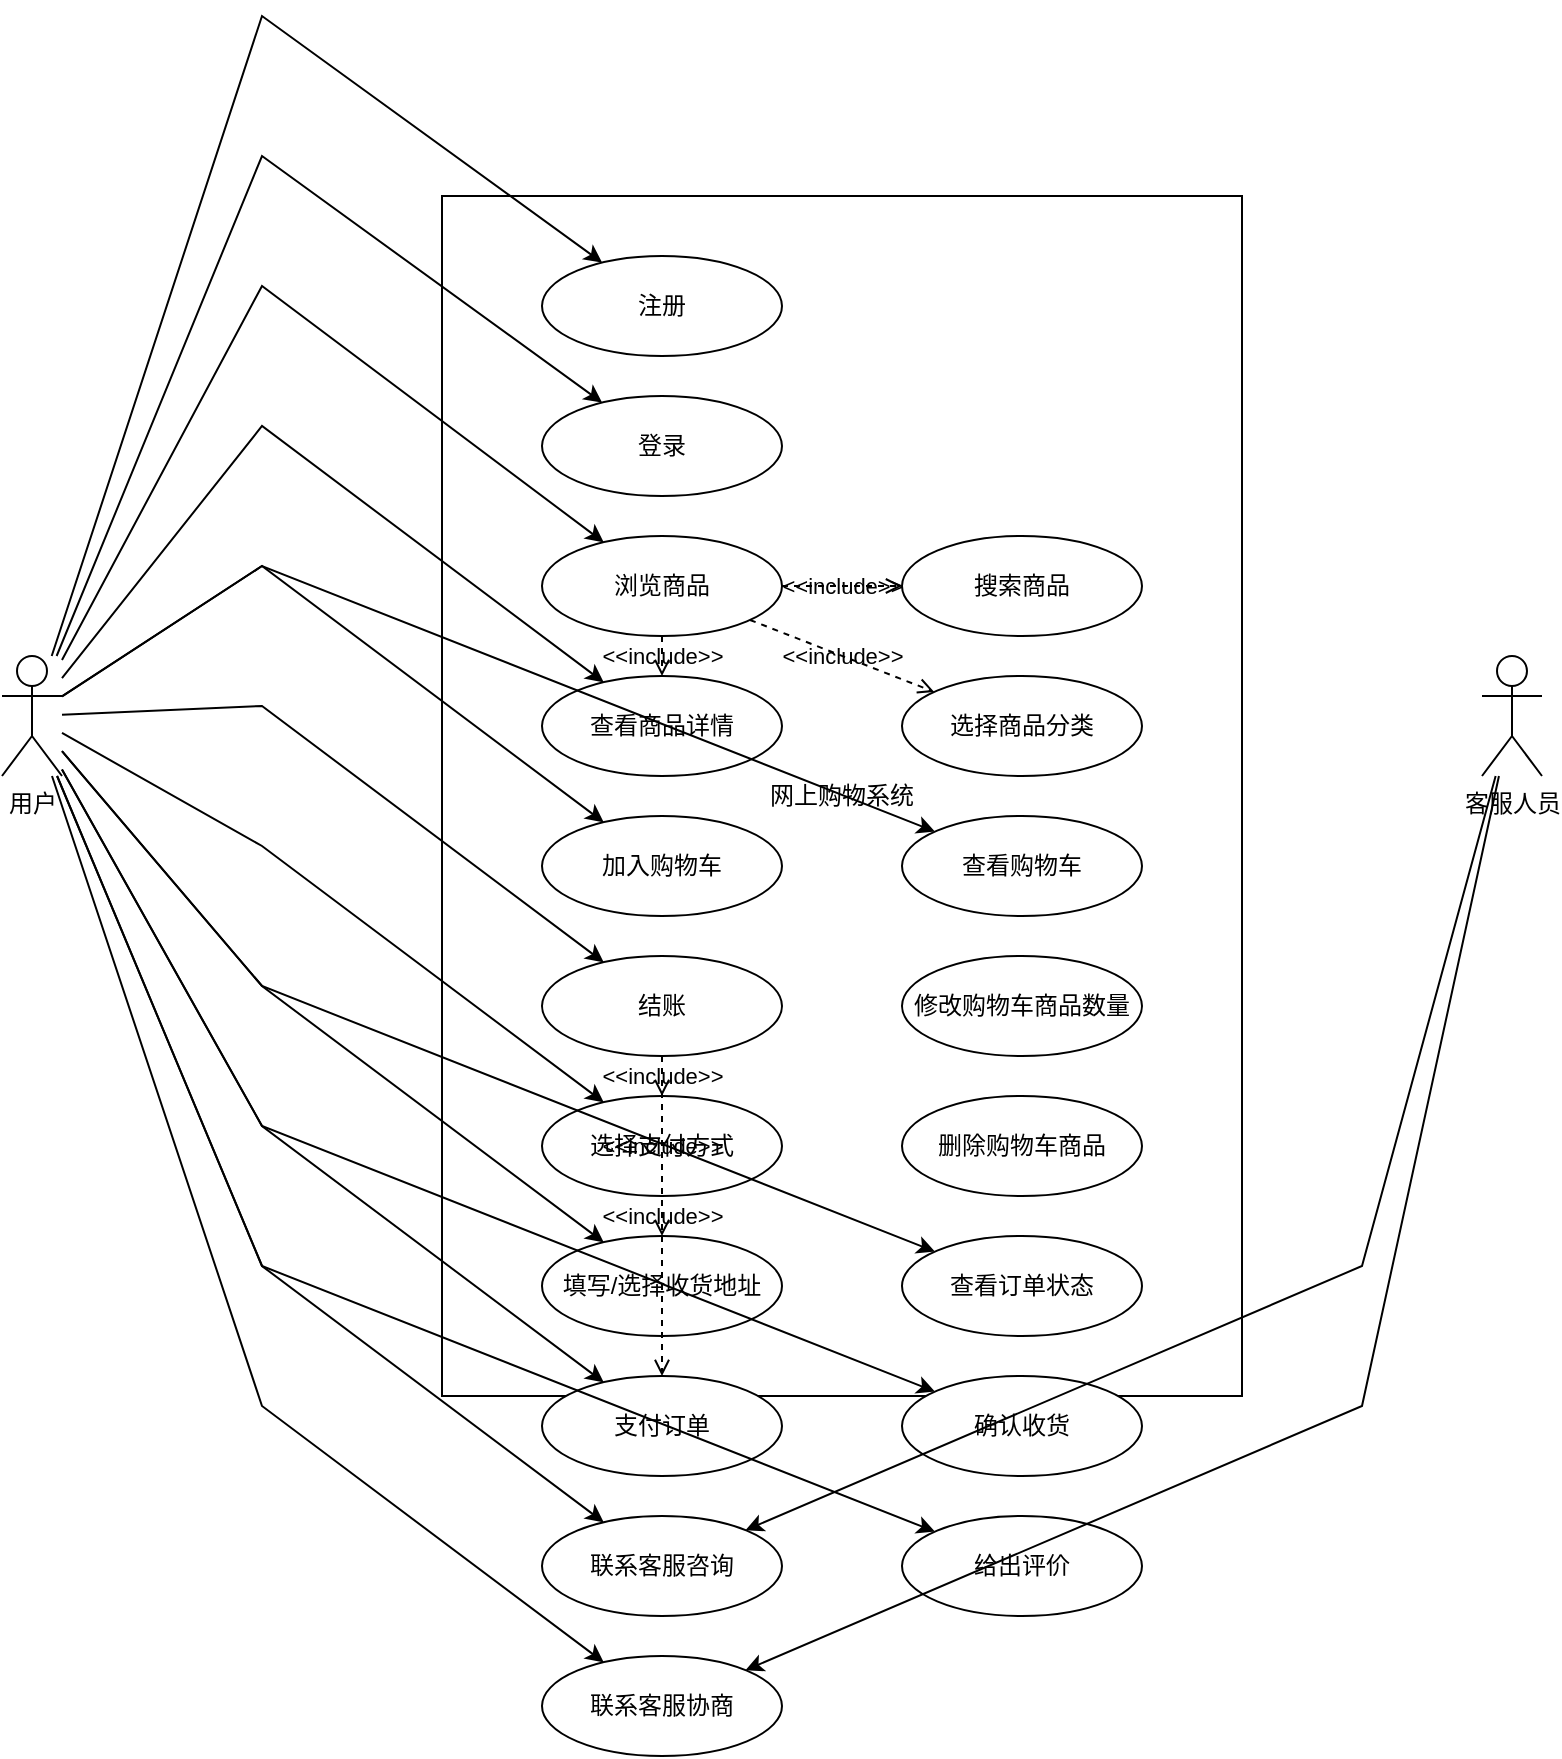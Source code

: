 <mxfile version="22.0.8" type="diagram">
  <diagram id="diagram_uc" name="Online Shopping Use Case">
    <mxGraphModel dx="1434" dy="867" grid="1" gridSize="10" guides="1" tooltips="1" connect="1" arrows="1" fold="1" page="1" pageEnabled="1" pageScale="1" pageWidth="827" pageHeight="1169" math="0" shadow="0">
      <root>
        <mxCell id="0" />
        <mxCell id="1" parent="0" />
        <mxCell id="2" value="网上购物系统" style="rounded=0;whiteSpace=wrap;html=1;" vertex="1" parent="1">
          <mxGeometry x="400" y="150" width="400" height="600" as="geometry" />
        </mxCell>
        <mxCell id="3" value="用户" style="shape=umlActor;verticalLabelPosition=bottom;verticalAlign=top;html=1;outlineConnect=0;" vertex="1" parent="1">
          <mxGeometry x="180" y="380" width="30" height="60" as="geometry" />
        </mxCell>
        <mxCell id="4" value="客服人员" style="shape=umlActor;verticalLabelPosition=bottom;verticalAlign=top;html=1;outlineConnect=0;" vertex="1" parent="1">
          <mxGeometry x="920" y="380" width="30" height="60" as="geometry" />
        </mxCell>
        <mxCell id="5" value="注册" style="ellipse;whiteSpace=wrap;html=1;" vertex="1" parent="2">
          <mxGeometry x="50" y="30" width="120" height="50" as="geometry" />
        </mxCell>
        <mxCell id="6" value="登录" style="ellipse;whiteSpace=wrap;html=1;" vertex="1" parent="2">
          <mxGeometry x="50" y="100" width="120" height="50" as="geometry" />
        </mxCell>
        <mxCell id="7" value="浏览商品" style="ellipse;whiteSpace=wrap;html=1;" vertex="1" parent="2">
          <mxGeometry x="50" y="170" width="120" height="50" as="geometry" />
        </mxCell>
        <mxCell id="8" value="搜索商品" style="ellipse;whiteSpace=wrap;html=1;" vertex="1" parent="2">
          <mxGeometry x="230" y="170" width="120" height="50" as="geometry" />
        </mxCell>
        <mxCell id="9" value="选择商品分类" style="ellipse;whiteSpace=wrap;html=1;" vertex="1" parent="2">
          <mxGeometry x="230" y="240" width="120" height="50" as="geometry" />
        </mxCell>
        <mxCell id="10" value="查看商品详情" style="ellipse;whiteSpace=wrap;html=1;" vertex="1" parent="2">
          <mxGeometry x="50" y="240" width="120" height="50" as="geometry" />
        </mxCell>
        <mxCell id="11" value="加入购物车" style="ellipse;whiteSpace=wrap;html=1;" vertex="1" parent="2">
          <mxGeometry x="50" y="310" width="120" height="50" as="geometry" />
        </mxCell>
        <mxCell id="12" value="查看购物车" style="ellipse;whiteSpace=wrap;html=1;" vertex="1" parent="2">
          <mxGeometry x="230" y="310" width="120" height="50" as="geometry" />
        </mxCell>
        <mxCell id="13" value="修改购物车商品数量" style="ellipse;whiteSpace=wrap;html=1;" vertex="1" parent="2">
          <mxGeometry x="230" y="380" width="120" height="50" as="geometry" />
        </mxCell>
        <mxCell id="14" value="删除购物车商品" style="ellipse;whiteSpace=wrap;html=1;" vertex="1" parent="2">
          <mxGeometry x="230" y="450" width="120" height="50" as="geometry" />
        </mxCell>
        <mxCell id="15" value="结账" style="ellipse;whiteSpace=wrap;html=1;" vertex="1" parent="2">
          <mxGeometry x="50" y="380" width="120" height="50" as="geometry" />
        </mxCell>
        <mxCell id="16" value="选择支付方式" style="ellipse;whiteSpace=wrap;html=1;" vertex="1" parent="2">
          <mxGeometry x="50" y="450" width="120" height="50" as="geometry" />
        </mxCell>
        <mxCell id="17" value="填写/选择收货地址" style="ellipse;whiteSpace=wrap;html=1;" vertex="1" parent="2">
          <mxGeometry x="50" y="520" width="120" height="50" as="geometry" />
        </mxCell>
        <mxCell id="18" value="支付订单" style="ellipse;whiteSpace=wrap;html=1;" vertex="1" parent="2">
          <mxGeometry x="50" y="590" width="120" height="50" as="geometry" />
        </mxCell>
        <mxCell id="19" value="查看订单状态" style="ellipse;whiteSpace=wrap;html=1;" vertex="1" parent="2">
          <mxGeometry x="230" y="520" width="120" height="50" as="geometry" />
        </mxCell>
        <mxCell id="20" value="确认收货" style="ellipse;whiteSpace=wrap;html=1;" vertex="1" parent="2">
          <mxGeometry x="230" y="590" width="120" height="50" as="geometry" />
        </mxCell>
        <mxCell id="21" value="给出评价" style="ellipse;whiteSpace=wrap;html=1;" vertex="1" parent="2">
          <mxGeometry x="230" y="660" width="120" height="50" as="geometry" />
        </mxCell>
        <mxCell id="22" value="联系客服咨询" style="ellipse;whiteSpace=wrap;html=1;" vertex="1" parent="2">
          <mxGeometry x="50" y="660" width="120" height="50" as="geometry" />
        </mxCell>
        <mxCell id="23" value="联系客服协商" style="ellipse;whiteSpace=wrap;html=1;" vertex="1" parent="2">
          <mxGeometry x="50" y="730" width="120" height="50" as="geometry" />
        </mxCell>
        <mxCell id="24" value="" style="endArrow=classic;html=1;rounded=0;" edge="1" parent="1" source="3" target="5">
          <mxGeometry width="50" height="50" relative="1" as="geometry">
            <mxPoint x="220" y="400" as="sourcePoint" />
            <mxPoint x="400" y="190" as="targetPoint" />
            <Array as="points">
              <mxPoint x="310" y="60" />
            </Array>
          </mxGeometry>
        </mxCell>
        <mxCell id="25" value="" style="endArrow=classic;html=1;rounded=0;" edge="1" parent="1" source="3" target="6">
          <mxGeometry width="50" height="50" relative="1" as="geometry">
            <mxPoint x="220" y="400" as="sourcePoint" />
            <mxPoint x="400" y="190" as="targetPoint" />
            <Array as="points">
              <mxPoint x="310" y="130" />
            </Array>
          </mxGeometry>
        </mxCell>
        <mxCell id="26" value="" style="endArrow=classic;html=1;rounded=0;" edge="1" parent="1" source="3" target="7">
          <mxGeometry width="50" height="50" relative="1" as="geometry">
            <mxPoint x="220" y="400" as="sourcePoint" />
            <mxPoint x="400" y="190" as="targetPoint" />
            <Array as="points">
              <mxPoint x="310" y="195" />
            </Array>
          </mxGeometry>
        </mxCell>
        <mxCell id="27" value="" style="endArrow=classic;html=1;rounded=0;" edge="1" parent="1" source="3" target="10">
          <mxGeometry width="50" height="50" relative="1" as="geometry">
            <mxPoint x="220" y="400" as="sourcePoint" />
            <mxPoint x="400" y="190" as="targetPoint" />
            <Array as="points">
              <mxPoint x="310" y="265" />
            </Array>
          </mxGeometry>
        </mxCell>
        <mxCell id="28" value="" style="endArrow=classic;html=1;rounded=0;" edge="1" parent="1" source="3" target="11">
          <mxGeometry width="50" height="50" relative="1" as="geometry">
            <mxPoint x="220" y="400" as="sourcePoint" />
            <mxPoint x="400" y="190" as="targetPoint" />
            <Array as="points">
              <mxPoint x="310" y="335" />
            </Array>
          </mxGeometry>
        </mxCell>
        <mxCell id="29" value="" style="endArrow=classic;html=1;rounded=0;" edge="1" parent="1" source="3" target="15">
          <mxGeometry width="50" height="50" relative="1" as="geometry">
            <mxPoint x="220" y="400" as="sourcePoint" />
            <mxPoint x="400" y="190" as="targetPoint" />
            <Array as="points">
              <mxPoint x="310" y="405" />
            </Array>
          </mxGeometry>
        </mxCell>
        <mxCell id="30" value="" style="endArrow=classic;html=1;rounded=0;" edge="1" parent="1" source="3" target="16">
          <mxGeometry width="50" height="50" relative="1" as="geometry">
            <mxPoint x="220" y="400" as="sourcePoint" />
            <mxPoint x="400" y="190" as="targetPoint" />
            <Array as="points">
              <mxPoint x="310" y="475" />
            </Array>
          </mxGeometry>
        </mxCell>
        <mxCell id="31" value="" style="endArrow=classic;html=1;rounded=0;" edge="1" parent="1" source="3" target="17">
          <mxGeometry width="50" height="50" relative="1" as="geometry">
            <mxPoint x="220" y="400" as="sourcePoint" />
            <mxPoint x="400" y="190" as="targetPoint" />
            <Array as="points">
              <mxPoint x="310" y="545" />
            </Array>
          </mxGeometry>
        </mxCell>
        <mxCell id="32" value="" style="endArrow=classic;html=1;rounded=0;" edge="1" parent="1" source="3" target="18">
          <mxGeometry width="50" height="50" relative="1" as="geometry">
            <mxPoint x="220" y="400" as="sourcePoint" />
            <mxPoint x="400" y="190" as="targetPoint" />
            <Array as="points">
              <mxPoint x="310" y="615" />
            </Array>
          </mxGeometry>
        </mxCell>
        <mxCell id="33" value="" style="endArrow=classic;html=1;rounded=0;" edge="1" parent="1" source="3" target="22">
          <mxGeometry width="50" height="50" relative="1" as="geometry">
            <mxPoint x="220" y="400" as="sourcePoint" />
            <mxPoint x="400" y="190" as="targetPoint" />
            <Array as="points">
              <mxPoint x="310" y="685" />
            </Array>
          </mxGeometry>
        </mxCell>
        <mxCell id="34" value="" style="endArrow=classic;html=1;rounded=0;" edge="1" parent="1" source="3" target="23">
          <mxGeometry width="50" height="50" relative="1" as="geometry">
            <mxPoint x="220" y="400" as="sourcePoint" />
            <mxPoint x="400" y="190" as="targetPoint" />
            <Array as="points">
              <mxPoint x="310" y="755" />
            </Array>
          </mxGeometry>
        </mxCell>
        <mxCell id="35" value="" style="endArrow=classic;html=1;rounded=0;" edge="1" parent="1" source="3" target="12">
          <mxGeometry width="50" height="50" relative="1" as="geometry">
            <mxPoint x="220" y="400" as="sourcePoint" />
            <mxPoint x="400" y="190" as="targetPoint" />
            <Array as="points">
              <mxPoint x="310" y="335" />
            </Array>
          </mxGeometry>
        </mxCell>
        <mxCell id="36" value="" style="endArrow=classic;html=1;rounded=0;" edge="1" parent="1" source="3" target="19">
          <mxGeometry width="50" height="50" relative="1" as="geometry">
            <mxPoint x="220" y="400" as="sourcePoint" />
            <mxPoint x="400" y="190" as="targetPoint" />
            <Array as="points">
              <mxPoint x="310" y="545" />
            </Array>
          </mxGeometry>
        </mxCell>
        <mxCell id="37" value="" style="endArrow=classic;html=1;rounded=0;" edge="1" parent="1" source="3" target="20">
          <mxGeometry width="50" height="50" relative="1" as="geometry">
            <mxPoint x="220" y="400" as="sourcePoint" />
            <mxPoint x="400" y="190" as="targetPoint" />
            <Array as="points">
              <mxPoint x="310" y="615" />
            </Array>
          </mxGeometry>
        </mxCell>
        <mxCell id="38" value="" style="endArrow=classic;html=1;rounded=0;" edge="1" parent="1" source="3" target="21">
          <mxGeometry width="50" height="50" relative="1" as="geometry">
            <mxPoint x="220" y="400" as="sourcePoint" />
            <mxPoint x="400" y="190" as="targetPoint" />
            <Array as="points">
              <mxPoint x="310" y="685" />
            </Array>
          </mxGeometry>
        </mxCell>
        <mxCell id="39" value="&amp;lt;&amp;lt;include&amp;gt;&amp;gt;" style="endArrow=open;html=1;rounded=0;dashed=1;endFill=0;labelBackgroundColor=none;labelBorderColor=none;sourcePerimeterSpacing=0;targetPerimeterSpacing=0;" edge="1" parent="1" source="15" target="16">
          <mxGeometry width="50" height="50" relative="1" as="geometry">
            <mxPoint x="520" y="480" as="sourcePoint" />
            <mxPoint x="570" y="430" as="targetPoint" />
          </mxGeometry>
        </mxCell>
        <mxCell id="40" value="&amp;lt;&amp;lt;include&amp;gt;&amp;gt;" style="endArrow=open;html=1;rounded=0;dashed=1;endFill=0;labelBackgroundColor=none;labelBorderColor=none;sourcePerimeterSpacing=0;targetPerimeterSpacing=0;" edge="1" parent="1" source="15" target="17">
          <mxGeometry width="50" height="50" relative="1" as="geometry">
            <mxPoint x="520" y="480" as="sourcePoint" />
            <mxPoint x="570" y="430" as="targetPoint" />
          </mxGeometry>
        </mxCell>
        <mxCell id="41" value="&amp;lt;&amp;lt;include&amp;gt;&amp;gt;" style="endArrow=open;html=1;rounded=0;dashed=1;endFill=0;labelBackgroundColor=none;labelBorderColor=none;sourcePerimeterSpacing=0;targetPerimeterSpacing=0;" edge="1" parent="1" source="15" target="18">
          <mxGeometry width="50" height="50" relative="1" as="geometry">
            <mxPoint x="520" y="480" as="sourcePoint" />
            <mxPoint x="570" y="430" as="targetPoint" />
          </mxGeometry>
        </mxCell>
        <mxCell id="42" value="&amp;lt;&amp;lt;include&amp;gt;&amp;gt;" style="endArrow=open;html=1;rounded=0;dashed=1;endFill=0;labelBackgroundColor=none;labelBorderColor=none;sourcePerimeterSpacing=0;targetPerimeterSpacing=0;" edge="1" parent="1" source="7" target="8">
          <mxGeometry width="50" height="50" relative="1" as="geometry">
            <mxPoint x="520" y="480" as="sourcePoint" />
            <mxPoint x="570" y="430" as="targetPoint" />
          </mxGeometry>
        </mxCell>
        <mxCell id="43" value="&amp;lt;&amp;lt;include&amp;gt;&amp;gt;" style="endArrow=open;html=1;rounded=0;dashed=1;endFill=0;labelBackgroundColor=none;labelBorderColor=none;sourcePerimeterSpacing=0;targetPerimeterSpacing=0;" edge="1" parent="1" source="7" target="9">
          <mxGeometry width="50" height="50" relative="1" as="geometry">
            <mxPoint x="520" y="480" as="sourcePoint" />
            <mxPoint x="570" y="430" as="targetPoint" />
          </mxGeometry>
        </mxCell>
        <mxCell id="44" value="&amp;lt;&amp;lt;include&amp;gt;&amp;gt;" style="endArrow=open;html=1;rounded=0;dashed=1;endFill=0;labelBackgroundColor=none;labelBorderColor=none;sourcePerimeterSpacing=0;targetPerimeterSpacing=0;" edge="1" parent="1" source="7" target="10">
          <mxGeometry width="50" height="50" relative="1" as="geometry">
            <mxPoint x="520" y="480" as="sourcePoint" />
            <mxPoint x="570" y="430" as="targetPoint" />
          </mxGeometry>
        </mxCell>
        <mxCell id="45" value="" style="endArrow=classic;html=1;rounded=0;" edge="1" parent="1" source="4" target="22">
          <mxGeometry width="50" height="50" relative="1" as="geometry">
            <mxPoint x="920" y="400" as="sourcePoint" />
            <mxPoint x="800" y="685" as="targetPoint" />
            <Array as="points">
              <mxPoint x="860" y="685" />
            </Array>
          </mxGeometry>
        </mxCell>
        <mxCell id="46" value="" style="endArrow=classic;html=1;rounded=0;" edge="1" parent="1" source="4" target="23">
          <mxGeometry width="50" height="50" relative="1" as="geometry">
            <mxPoint x="920" y="400" as="sourcePoint" />
            <mxPoint x="800" y="755" as="targetPoint" />
            <Array as="points">
              <mxPoint x="860" y="755" />
            </Array>
          </mxGeometry>
        </mxCell>
      </root>
    </mxGraphModel>
  </diagram>
</mxfile>
